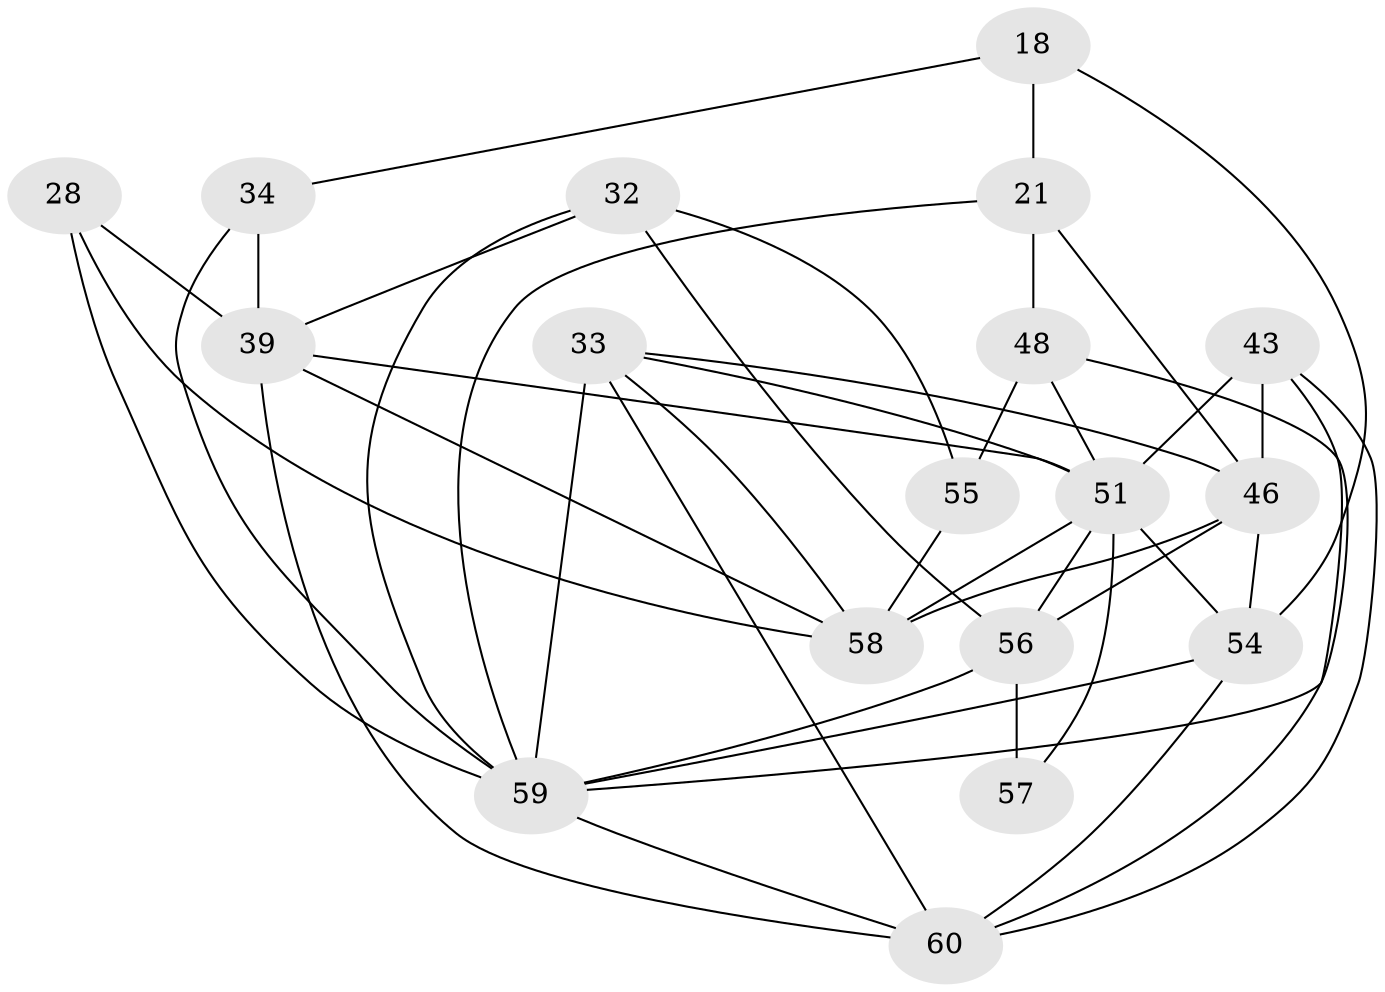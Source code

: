 // original degree distribution, {4: 1.0}
// Generated by graph-tools (version 1.1) at 2025/04/03/04/25 22:04:21]
// undirected, 18 vertices, 43 edges
graph export_dot {
graph [start="1"]
  node [color=gray90,style=filled];
  18;
  21 [super="+8"];
  28;
  32 [super="+5"];
  33 [super="+3+23"];
  34;
  39 [super="+30+37"];
  43 [super="+9+26"];
  46 [super="+44+29"];
  48 [super="+36"];
  51 [super="+49+47"];
  54 [super="+38+52"];
  55 [super="+45"];
  56 [super="+19+41"];
  57;
  58 [super="+22+40"];
  59 [super="+20+50+17"];
  60 [super="+53"];
  18 -- 34;
  18 -- 21 [weight=2];
  18 -- 54;
  21 -- 48 [weight=2];
  21 -- 59 [weight=2];
  21 -- 46 [weight=2];
  28 -- 59;
  28 -- 58 [weight=2];
  28 -- 39;
  32 -- 56;
  32 -- 55 [weight=2];
  32 -- 39 [weight=2];
  32 -- 59;
  33 -- 59 [weight=6];
  33 -- 60;
  33 -- 58 [weight=2];
  33 -- 51 [weight=2];
  33 -- 46;
  34 -- 39 [weight=2];
  34 -- 59;
  39 -- 51 [weight=2];
  39 -- 58;
  39 -- 60 [weight=2];
  43 -- 51 [weight=4];
  43 -- 59;
  43 -- 46 [weight=2];
  43 -- 60;
  46 -- 58 [weight=2];
  46 -- 54 [weight=2];
  46 -- 56 [weight=3];
  48 -- 55;
  48 -- 51 [weight=2];
  48 -- 60;
  51 -- 54 [weight=2];
  51 -- 56;
  51 -- 57;
  51 -- 58 [weight=2];
  54 -- 60 [weight=2];
  54 -- 59;
  55 -- 58 [weight=3];
  56 -- 57 [weight=3];
  56 -- 59 [weight=2];
  59 -- 60;
}

